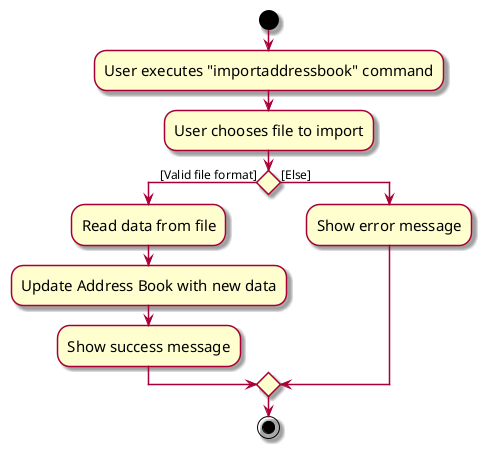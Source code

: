 @startuml
skin rose
skinparam ActivityFontSize 15
skinparam ArrowFontSize 12
start
:User executes "importaddressbook" command;
:User chooses file to import;

if () then ([Valid file format])
    :Read data from file;
    :Update Address Book with new data;
    :Show success message;
else ([Else])
    :Show error message;
endif

stop
@enduml
